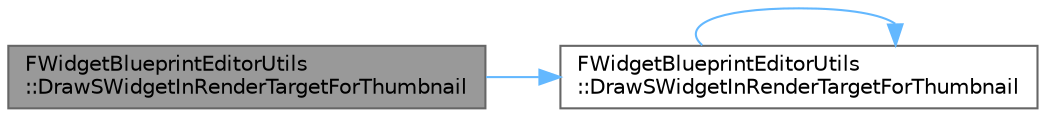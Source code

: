 digraph "FWidgetBlueprintEditorUtils::DrawSWidgetInRenderTargetForThumbnail"
{
 // INTERACTIVE_SVG=YES
 // LATEX_PDF_SIZE
  bgcolor="transparent";
  edge [fontname=Helvetica,fontsize=10,labelfontname=Helvetica,labelfontsize=10];
  node [fontname=Helvetica,fontsize=10,shape=box,height=0.2,width=0.4];
  rankdir="LR";
  Node1 [id="Node000001",label="FWidgetBlueprintEditorUtils\l::DrawSWidgetInRenderTargetForThumbnail",height=0.2,width=0.4,color="gray40", fillcolor="grey60", style="filled", fontcolor="black",tooltip=" "];
  Node1 -> Node2 [id="edge1_Node000001_Node000002",color="steelblue1",style="solid",tooltip=" "];
  Node2 [id="Node000002",label="FWidgetBlueprintEditorUtils\l::DrawSWidgetInRenderTargetForThumbnail",height=0.2,width=0.4,color="grey40", fillcolor="white", style="filled",URL="$d0/d06/classFWidgetBlueprintEditorUtils.html#a564154dba553eebe91ea5a9f157d9ceb",tooltip=" "];
  Node2 -> Node2 [id="edge2_Node000002_Node000002",color="steelblue1",style="solid",tooltip=" "];
}
